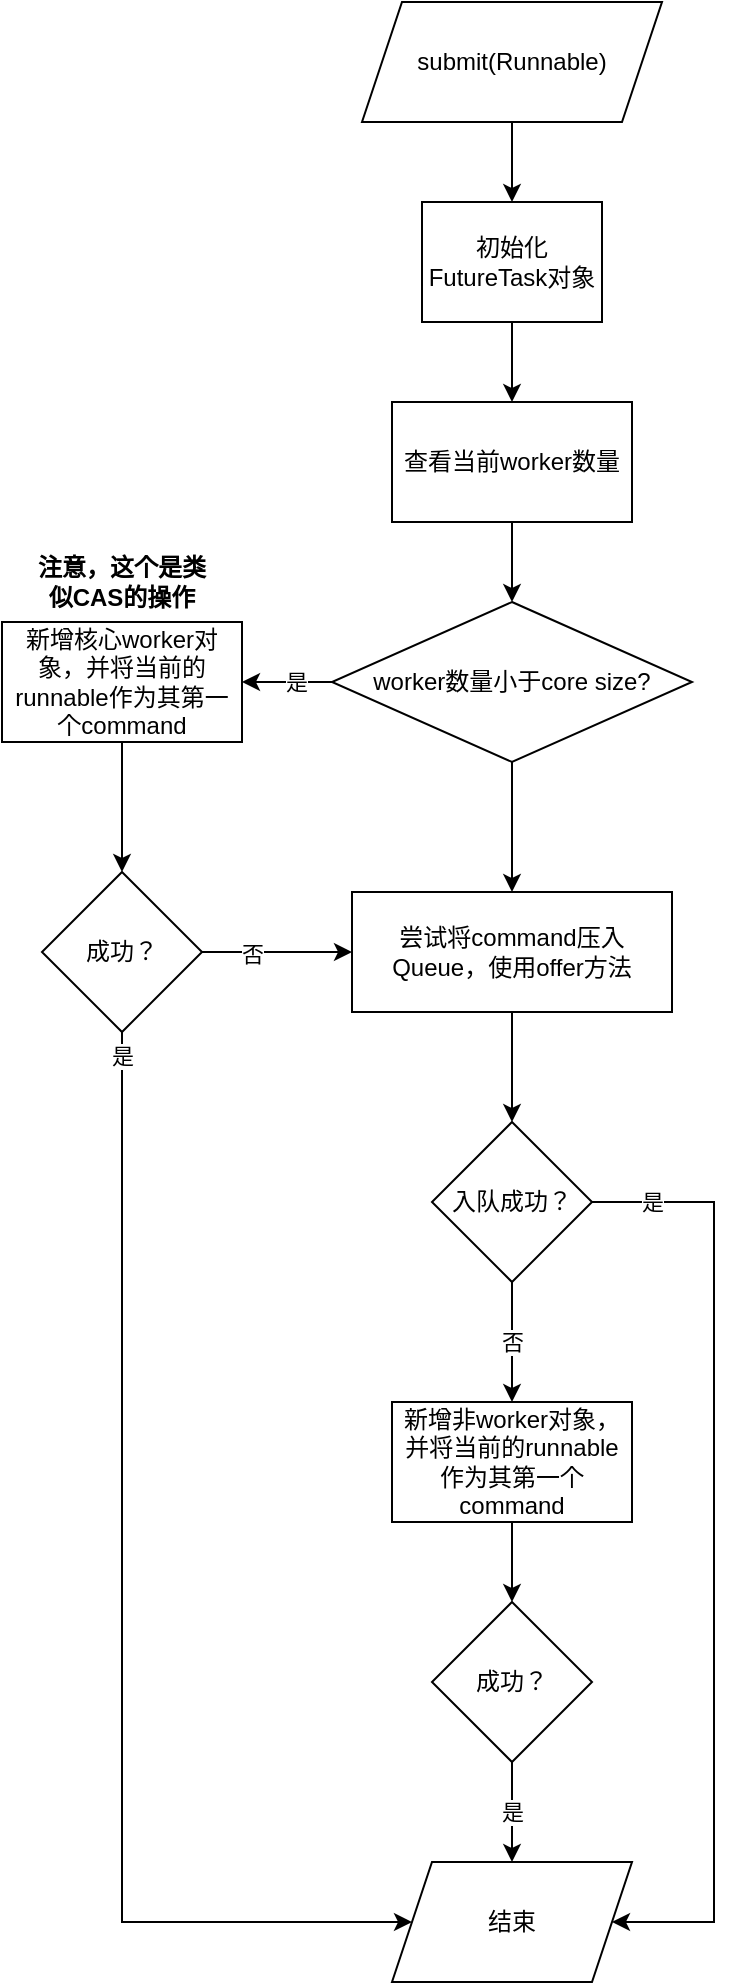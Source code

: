 <mxfile>
    <diagram id="7PPJmdFnFOe7JjTOn25q" name="Page-1">
        <mxGraphModel dx="506" dy="655" grid="1" gridSize="10" guides="1" tooltips="1" connect="1" arrows="1" fold="1" page="1" pageScale="1" pageWidth="827" pageHeight="1169" math="0" shadow="0">
            <root>
                <mxCell id="0"/>
                <mxCell id="1" parent="0"/>
                <mxCell id="4" value="" style="edgeStyle=orthogonalEdgeStyle;rounded=0;orthogonalLoop=1;jettySize=auto;html=1;" edge="1" parent="1" source="2" target="3">
                    <mxGeometry relative="1" as="geometry"/>
                </mxCell>
                <mxCell id="2" value="submit(Runnable)" style="shape=parallelogram;perimeter=parallelogramPerimeter;whiteSpace=wrap;html=1;fixedSize=1;" vertex="1" parent="1">
                    <mxGeometry x="244" y="140" width="150" height="60" as="geometry"/>
                </mxCell>
                <mxCell id="6" value="" style="edgeStyle=orthogonalEdgeStyle;rounded=0;orthogonalLoop=1;jettySize=auto;html=1;" edge="1" parent="1" source="3" target="5">
                    <mxGeometry relative="1" as="geometry"/>
                </mxCell>
                <mxCell id="3" value="初始化FutureTask对象" style="whiteSpace=wrap;html=1;" vertex="1" parent="1">
                    <mxGeometry x="274" y="240" width="90" height="60" as="geometry"/>
                </mxCell>
                <mxCell id="8" value="" style="edgeStyle=orthogonalEdgeStyle;rounded=0;orthogonalLoop=1;jettySize=auto;html=1;" edge="1" parent="1" source="5" target="7">
                    <mxGeometry relative="1" as="geometry"/>
                </mxCell>
                <mxCell id="5" value="查看当前worker数量" style="whiteSpace=wrap;html=1;" vertex="1" parent="1">
                    <mxGeometry x="259" y="340" width="120" height="60" as="geometry"/>
                </mxCell>
                <mxCell id="10" value="" style="edgeStyle=orthogonalEdgeStyle;rounded=0;orthogonalLoop=1;jettySize=auto;html=1;" edge="1" parent="1" source="7" target="9">
                    <mxGeometry relative="1" as="geometry">
                        <Array as="points">
                            <mxPoint x="209" y="480"/>
                            <mxPoint x="209" y="480"/>
                        </Array>
                    </mxGeometry>
                </mxCell>
                <mxCell id="18" value="是" style="edgeLabel;html=1;align=center;verticalAlign=middle;resizable=0;points=[];" vertex="1" connectable="0" parent="10">
                    <mxGeometry x="-0.169" y="1" relative="1" as="geometry">
                        <mxPoint x="-0.18" y="-1" as="offset"/>
                    </mxGeometry>
                </mxCell>
                <mxCell id="20" value="" style="edgeStyle=orthogonalEdgeStyle;rounded=0;orthogonalLoop=1;jettySize=auto;html=1;" edge="1" parent="1" source="7" target="19">
                    <mxGeometry relative="1" as="geometry"/>
                </mxCell>
                <mxCell id="7" value="worker数量小于core size?" style="rhombus;whiteSpace=wrap;html=1;" vertex="1" parent="1">
                    <mxGeometry x="229" y="440" width="180" height="80" as="geometry"/>
                </mxCell>
                <mxCell id="12" value="" style="edgeStyle=orthogonalEdgeStyle;rounded=0;orthogonalLoop=1;jettySize=auto;html=1;" edge="1" parent="1" source="9" target="11">
                    <mxGeometry relative="1" as="geometry"/>
                </mxCell>
                <mxCell id="9" value="新增核心worker对象，并将当前的runnable作为其第一个command" style="whiteSpace=wrap;html=1;" vertex="1" parent="1">
                    <mxGeometry x="64" y="450" width="120" height="60" as="geometry"/>
                </mxCell>
                <mxCell id="22" style="edgeStyle=orthogonalEdgeStyle;rounded=0;orthogonalLoop=1;jettySize=auto;html=1;entryX=0;entryY=0.5;entryDx=0;entryDy=0;" edge="1" parent="1" source="11" target="19">
                    <mxGeometry relative="1" as="geometry">
                        <Array as="points">
                            <mxPoint x="179" y="615"/>
                            <mxPoint x="179" y="615"/>
                        </Array>
                    </mxGeometry>
                </mxCell>
                <mxCell id="23" value="否" style="edgeLabel;html=1;align=center;verticalAlign=middle;resizable=0;points=[];" vertex="1" connectable="0" parent="22">
                    <mxGeometry x="-0.333" y="-1" relative="1" as="geometry">
                        <mxPoint as="offset"/>
                    </mxGeometry>
                </mxCell>
                <mxCell id="38" style="edgeStyle=orthogonalEdgeStyle;rounded=0;orthogonalLoop=1;jettySize=auto;html=1;exitX=0.5;exitY=1;exitDx=0;exitDy=0;entryX=0;entryY=0.5;entryDx=0;entryDy=0;" edge="1" parent="1" source="11" target="36">
                    <mxGeometry relative="1" as="geometry">
                        <Array as="points">
                            <mxPoint x="124" y="1100"/>
                        </Array>
                    </mxGeometry>
                </mxCell>
                <mxCell id="39" value="是" style="edgeLabel;html=1;align=center;verticalAlign=middle;resizable=0;points=[];" vertex="1" connectable="0" parent="38">
                    <mxGeometry x="-0.554" y="-3" relative="1" as="geometry">
                        <mxPoint x="3" y="-120" as="offset"/>
                    </mxGeometry>
                </mxCell>
                <mxCell id="11" value="成功？" style="rhombus;whiteSpace=wrap;html=1;" vertex="1" parent="1">
                    <mxGeometry x="84" y="575" width="80" height="80" as="geometry"/>
                </mxCell>
                <mxCell id="15" value="注意，这个是类似CAS的操作" style="text;html=1;strokeColor=none;fillColor=none;align=center;verticalAlign=middle;whiteSpace=wrap;rounded=0;fontStyle=1" vertex="1" parent="1">
                    <mxGeometry x="79" y="420" width="90" height="20" as="geometry"/>
                </mxCell>
                <mxCell id="26" value="" style="edgeStyle=orthogonalEdgeStyle;rounded=0;orthogonalLoop=1;jettySize=auto;html=1;" edge="1" parent="1" source="19" target="25">
                    <mxGeometry relative="1" as="geometry"/>
                </mxCell>
                <mxCell id="19" value="尝试将command压入Queue，使用offer方法" style="whiteSpace=wrap;html=1;" vertex="1" parent="1">
                    <mxGeometry x="239" y="585" width="160" height="60" as="geometry"/>
                </mxCell>
                <mxCell id="32" value="否" style="edgeStyle=orthogonalEdgeStyle;rounded=0;orthogonalLoop=1;jettySize=auto;html=1;entryX=0.5;entryY=0;entryDx=0;entryDy=0;" edge="1" parent="1" source="25" target="33">
                    <mxGeometry relative="1" as="geometry">
                        <mxPoint x="319" y="885" as="targetPoint"/>
                        <Array as="points">
                            <mxPoint x="319" y="830"/>
                            <mxPoint x="319" y="830"/>
                        </Array>
                    </mxGeometry>
                </mxCell>
                <mxCell id="40" value="是" style="edgeStyle=orthogonalEdgeStyle;rounded=0;orthogonalLoop=1;jettySize=auto;html=1;exitX=1;exitY=0.5;exitDx=0;exitDy=0;entryX=1;entryY=0.5;entryDx=0;entryDy=0;" edge="1" parent="1" source="25" target="36">
                    <mxGeometry x="-0.874" relative="1" as="geometry">
                        <Array as="points">
                            <mxPoint x="420" y="740"/>
                            <mxPoint x="420" y="1100"/>
                        </Array>
                        <mxPoint as="offset"/>
                    </mxGeometry>
                </mxCell>
                <mxCell id="25" value="入队成功？" style="rhombus;whiteSpace=wrap;html=1;" vertex="1" parent="1">
                    <mxGeometry x="279" y="700" width="80" height="80" as="geometry"/>
                </mxCell>
                <mxCell id="35" value="" style="edgeStyle=orthogonalEdgeStyle;rounded=0;orthogonalLoop=1;jettySize=auto;html=1;" edge="1" parent="1" source="33" target="34">
                    <mxGeometry relative="1" as="geometry"/>
                </mxCell>
                <mxCell id="33" value="新增非worker对象，并将当前的runnable作为其第一个command" style="whiteSpace=wrap;html=1;" vertex="1" parent="1">
                    <mxGeometry x="259" y="840" width="120" height="60" as="geometry"/>
                </mxCell>
                <mxCell id="37" value="是" style="edgeStyle=orthogonalEdgeStyle;rounded=0;orthogonalLoop=1;jettySize=auto;html=1;" edge="1" parent="1" source="34" target="36">
                    <mxGeometry relative="1" as="geometry"/>
                </mxCell>
                <mxCell id="34" value="成功？" style="rhombus;whiteSpace=wrap;html=1;" vertex="1" parent="1">
                    <mxGeometry x="279" y="940" width="80" height="80" as="geometry"/>
                </mxCell>
                <mxCell id="36" value="结束" style="shape=parallelogram;perimeter=parallelogramPerimeter;whiteSpace=wrap;html=1;fixedSize=1;" vertex="1" parent="1">
                    <mxGeometry x="259" y="1070" width="120" height="60" as="geometry"/>
                </mxCell>
            </root>
        </mxGraphModel>
    </diagram>
</mxfile>